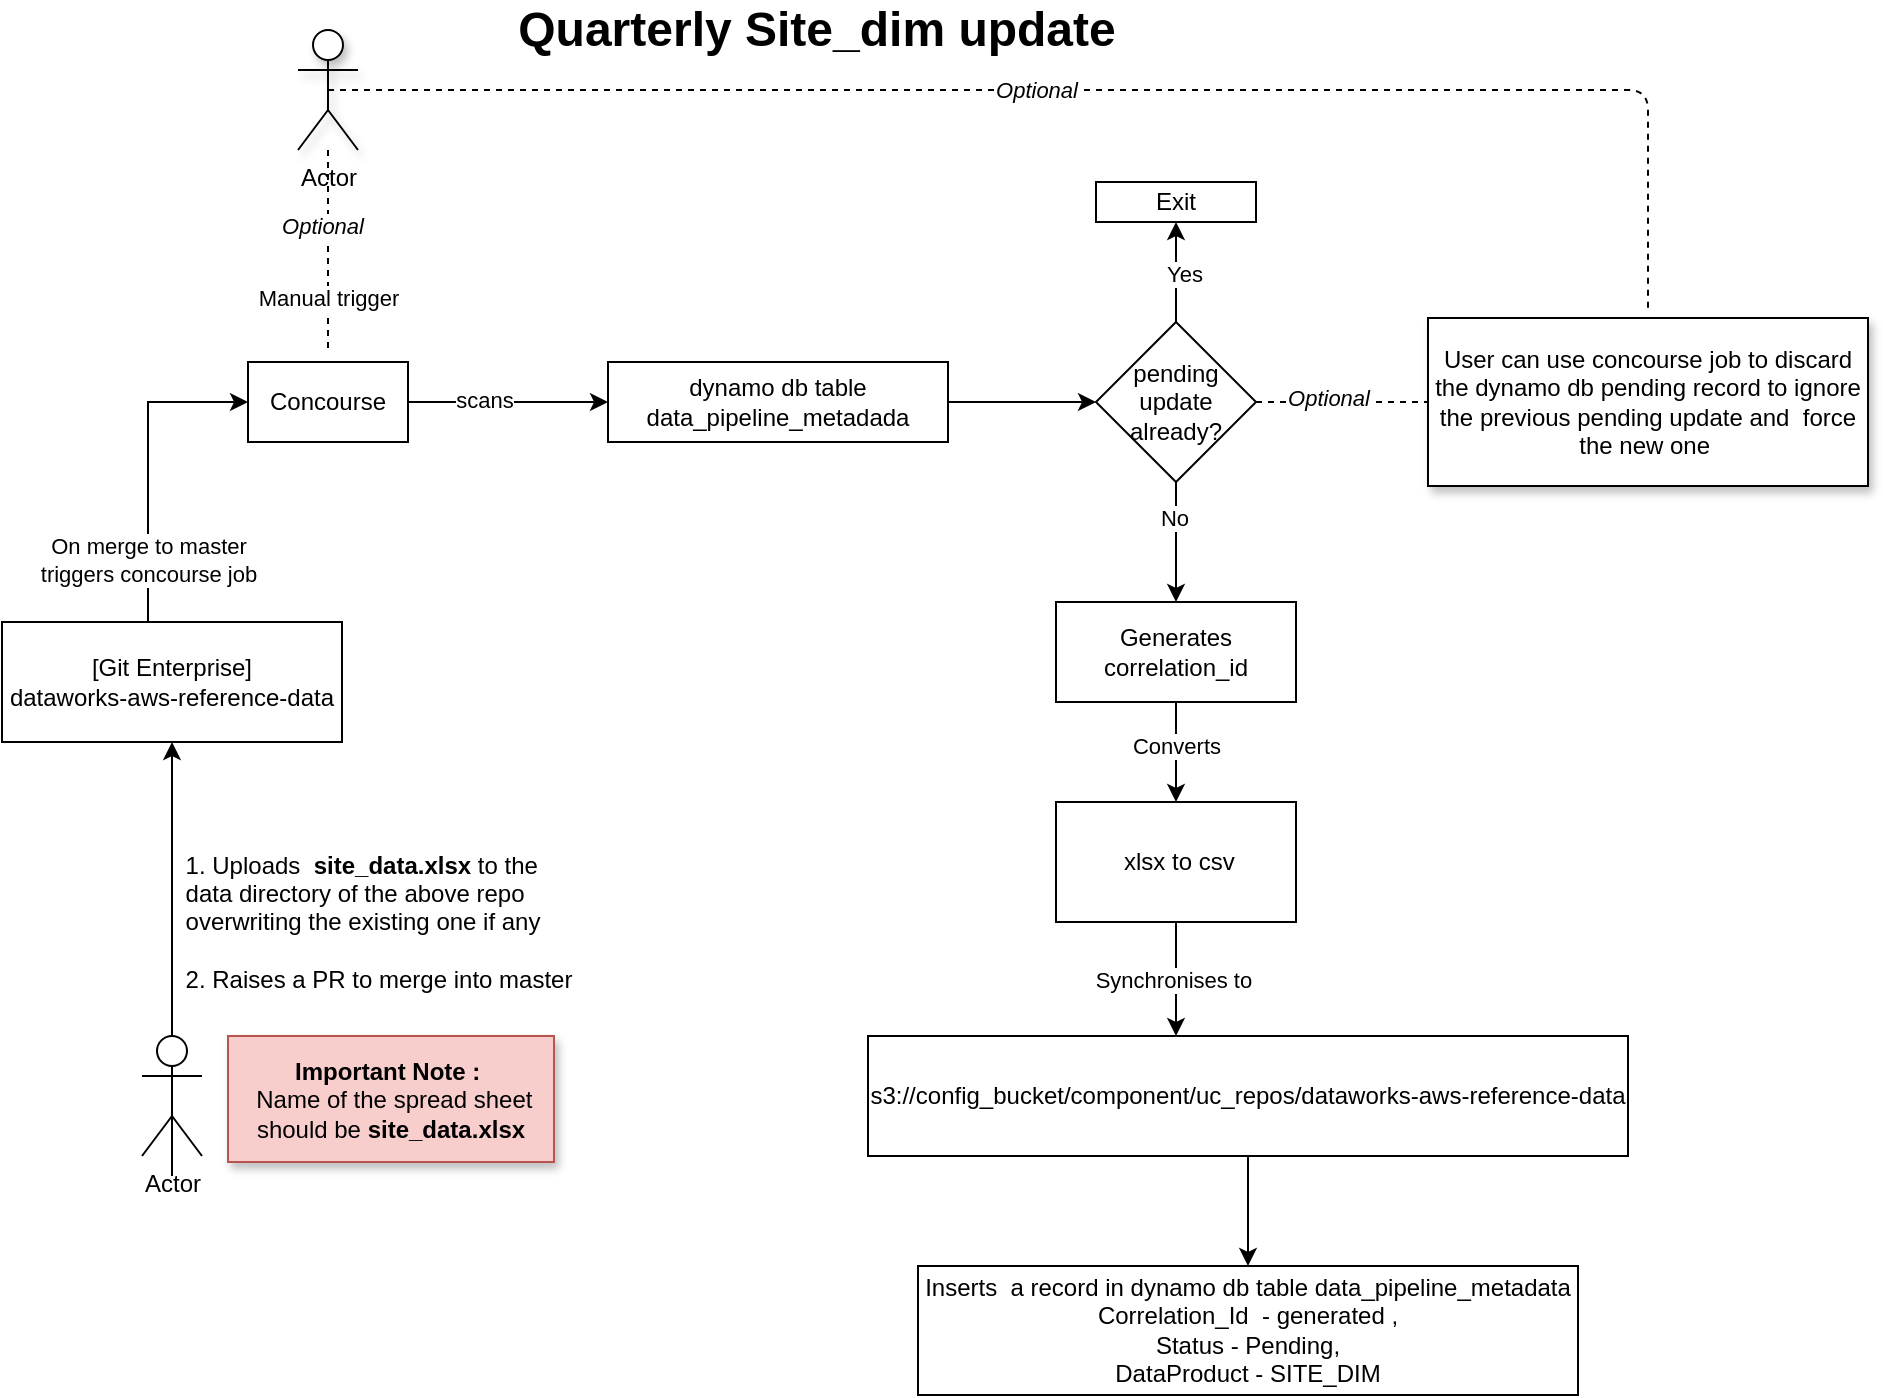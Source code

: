 <mxfile version="14.6.9" type="github"><diagram id="JY1vmuGkY0P2LUi2-qNI" name="Page-1"><mxGraphModel dx="1426" dy="794" grid="1" gridSize="10" guides="1" tooltips="1" connect="1" arrows="1" fold="1" page="1" pageScale="1" pageWidth="827" pageHeight="1169" math="0" shadow="0"><root><mxCell id="0"/><mxCell id="1" parent="0"/><mxCell id="w1QsJmdibLaZv8pq3Ymb-13" style="edgeStyle=orthogonalEdgeStyle;rounded=0;orthogonalLoop=1;jettySize=auto;html=1;entryX=0;entryY=0.5;entryDx=0;entryDy=0;" parent="1" source="w1QsJmdibLaZv8pq3Ymb-1" target="w1QsJmdibLaZv8pq3Ymb-26" edge="1"><mxGeometry relative="1" as="geometry"><Array as="points"><mxPoint x="80" y="206"/></Array></mxGeometry></mxCell><mxCell id="w1QsJmdibLaZv8pq3Ymb-24" value="On merge to master&lt;br&gt;triggers concourse job" style="edgeLabel;html=1;align=center;verticalAlign=middle;resizable=0;points=[];" parent="w1QsJmdibLaZv8pq3Ymb-13" vertex="1" connectable="0"><mxGeometry x="-0.606" relative="1" as="geometry"><mxPoint as="offset"/></mxGeometry></mxCell><mxCell id="w1QsJmdibLaZv8pq3Ymb-1" value="[Git Enterprise]&lt;br&gt;dataworks-aws-reference-data" style="rounded=0;whiteSpace=wrap;html=1;" parent="1" vertex="1"><mxGeometry x="7" y="316" width="170" height="60" as="geometry"/></mxCell><mxCell id="w1QsJmdibLaZv8pq3Ymb-5" style="edgeStyle=orthogonalEdgeStyle;rounded=0;orthogonalLoop=1;jettySize=auto;html=1;entryX=0.5;entryY=1;entryDx=0;entryDy=0;" parent="1" source="w1QsJmdibLaZv8pq3Ymb-3" target="w1QsJmdibLaZv8pq3Ymb-1" edge="1"><mxGeometry relative="1" as="geometry"><Array as="points"><mxPoint x="92" y="593"/><mxPoint x="92" y="383"/></Array></mxGeometry></mxCell><mxCell id="w1QsJmdibLaZv8pq3Ymb-3" value="Actor" style="shape=umlActor;verticalLabelPosition=bottom;verticalAlign=top;html=1;outlineConnect=0;" parent="1" vertex="1"><mxGeometry x="77" y="523" width="30" height="60" as="geometry"/></mxCell><mxCell id="w1QsJmdibLaZv8pq3Ymb-7" value="&lt;div style=&quot;text-align: justify&quot;&gt;1. Uploads &amp;nbsp;&lt;b&gt;site_data.xlsx&lt;/b&gt; to the&lt;/div&gt;&lt;div style=&quot;text-align: justify&quot;&gt;data directory of the above repo&lt;/div&gt;&lt;div style=&quot;text-align: justify&quot;&gt;overwriting the existing one if any&amp;nbsp;&lt;/div&gt;&lt;div style=&quot;text-align: justify&quot;&gt;&lt;br&gt;&lt;/div&gt;&lt;div style=&quot;text-align: justify&quot;&gt;2. Raises a PR to merge into master&lt;/div&gt;" style="text;html=1;align=center;verticalAlign=middle;resizable=0;points=[];autosize=1;strokeColor=none;" parent="1" vertex="1"><mxGeometry x="90" y="426" width="210" height="80" as="geometry"/></mxCell><mxCell id="w1QsJmdibLaZv8pq3Ymb-46" value="" style="edgeStyle=orthogonalEdgeStyle;rounded=0;orthogonalLoop=1;jettySize=auto;html=1;exitX=0.5;exitY=1;exitDx=0;exitDy=0;" parent="1" source="w1QsJmdibLaZv8pq3Ymb-12" target="w1QsJmdibLaZv8pq3Ymb-45" edge="1"><mxGeometry relative="1" as="geometry"><mxPoint x="594" y="590" as="sourcePoint"/></mxGeometry></mxCell><mxCell id="w1QsJmdibLaZv8pq3Ymb-12" value="s3://config_bucket/component/uc_repos/dataworks-aws-reference-data" style="rounded=0;whiteSpace=wrap;html=1;" parent="1" vertex="1"><mxGeometry x="440" y="523" width="380" height="60" as="geometry"/></mxCell><mxCell id="w1QsJmdibLaZv8pq3Ymb-16" value="Exit" style="rounded=0;whiteSpace=wrap;html=1;" parent="1" vertex="1"><mxGeometry x="554" y="96" width="80" height="20" as="geometry"/></mxCell><mxCell id="w1QsJmdibLaZv8pq3Ymb-32" value="" style="edgeStyle=orthogonalEdgeStyle;rounded=0;orthogonalLoop=1;jettySize=auto;html=1;" parent="1" source="w1QsJmdibLaZv8pq3Ymb-18" target="w1QsJmdibLaZv8pq3Ymb-16" edge="1"><mxGeometry relative="1" as="geometry"/></mxCell><mxCell id="w1QsJmdibLaZv8pq3Ymb-34" value="Yes" style="edgeLabel;html=1;align=center;verticalAlign=middle;resizable=0;points=[];" parent="w1QsJmdibLaZv8pq3Ymb-32" vertex="1" connectable="0"><mxGeometry x="-0.04" y="-4" relative="1" as="geometry"><mxPoint as="offset"/></mxGeometry></mxCell><mxCell id="w1QsJmdibLaZv8pq3Ymb-33" value="" style="edgeStyle=orthogonalEdgeStyle;rounded=0;orthogonalLoop=1;jettySize=auto;html=1;entryX=0.5;entryY=0;entryDx=0;entryDy=0;" parent="1" source="w1QsJmdibLaZv8pq3Ymb-18" target="w1QsJmdibLaZv8pq3Ymb-36" edge="1"><mxGeometry relative="1" as="geometry"/></mxCell><mxCell id="w1QsJmdibLaZv8pq3Ymb-35" value="No" style="edgeLabel;html=1;align=center;verticalAlign=middle;resizable=0;points=[];" parent="w1QsJmdibLaZv8pq3Ymb-33" vertex="1" connectable="0"><mxGeometry x="-0.4" y="-1" relative="1" as="geometry"><mxPoint as="offset"/></mxGeometry></mxCell><mxCell id="w1QsJmdibLaZv8pq3Ymb-18" value="pending&lt;br&gt;update already?" style="rhombus;whiteSpace=wrap;html=1;" parent="1" vertex="1"><mxGeometry x="554" y="166" width="80" height="80" as="geometry"/></mxCell><mxCell id="w1QsJmdibLaZv8pq3Ymb-29" value="" style="edgeStyle=orthogonalEdgeStyle;rounded=0;orthogonalLoop=1;jettySize=auto;html=1;" parent="1" source="w1QsJmdibLaZv8pq3Ymb-26" target="w1QsJmdibLaZv8pq3Ymb-27" edge="1"><mxGeometry relative="1" as="geometry"/></mxCell><mxCell id="w1QsJmdibLaZv8pq3Ymb-30" value="scans" style="edgeLabel;html=1;align=center;verticalAlign=middle;resizable=0;points=[];" parent="w1QsJmdibLaZv8pq3Ymb-29" vertex="1" connectable="0"><mxGeometry x="-0.242" y="1" relative="1" as="geometry"><mxPoint as="offset"/></mxGeometry></mxCell><mxCell id="w1QsJmdibLaZv8pq3Ymb-26" value="Concourse" style="rounded=0;whiteSpace=wrap;html=1;" parent="1" vertex="1"><mxGeometry x="130" y="186" width="80" height="40" as="geometry"/></mxCell><mxCell id="w1QsJmdibLaZv8pq3Ymb-42" style="edgeStyle=orthogonalEdgeStyle;rounded=0;orthogonalLoop=1;jettySize=auto;html=1;entryX=0;entryY=0.5;entryDx=0;entryDy=0;" parent="1" source="w1QsJmdibLaZv8pq3Ymb-27" target="w1QsJmdibLaZv8pq3Ymb-18" edge="1"><mxGeometry relative="1" as="geometry"/></mxCell><mxCell id="w1QsJmdibLaZv8pq3Ymb-27" value="dynamo db&amp;nbsp;table &lt;br&gt;data_pipeline_metadada" style="rounded=0;whiteSpace=wrap;html=1;" parent="1" vertex="1"><mxGeometry x="310" y="186" width="170" height="40" as="geometry"/></mxCell><mxCell id="w1QsJmdibLaZv8pq3Ymb-39" value="" style="edgeStyle=orthogonalEdgeStyle;rounded=0;orthogonalLoop=1;jettySize=auto;html=1;" parent="1" source="w1QsJmdibLaZv8pq3Ymb-36" target="w1QsJmdibLaZv8pq3Ymb-38" edge="1"><mxGeometry relative="1" as="geometry"/></mxCell><mxCell id="w1QsJmdibLaZv8pq3Ymb-41" value="Converts" style="edgeLabel;html=1;align=center;verticalAlign=middle;resizable=0;points=[];" parent="w1QsJmdibLaZv8pq3Ymb-39" vertex="1" connectable="0"><mxGeometry x="-0.12" relative="1" as="geometry"><mxPoint as="offset"/></mxGeometry></mxCell><mxCell id="w1QsJmdibLaZv8pq3Ymb-36" value="Generates correlation_id" style="rounded=0;whiteSpace=wrap;html=1;" parent="1" vertex="1"><mxGeometry x="534" y="306" width="120" height="50" as="geometry"/></mxCell><mxCell id="w1QsJmdibLaZv8pq3Ymb-40" value="Synchronises to&amp;nbsp;" style="edgeStyle=orthogonalEdgeStyle;rounded=0;orthogonalLoop=1;jettySize=auto;html=1;" parent="1" source="w1QsJmdibLaZv8pq3Ymb-38" target="w1QsJmdibLaZv8pq3Ymb-12" edge="1"><mxGeometry relative="1" as="geometry"><Array as="points"><mxPoint x="594" y="506"/><mxPoint x="594" y="506"/></Array></mxGeometry></mxCell><mxCell id="w1QsJmdibLaZv8pq3Ymb-38" value="&amp;nbsp;xlsx to csv" style="rounded=0;whiteSpace=wrap;html=1;" parent="1" vertex="1"><mxGeometry x="534" y="406" width="120" height="60" as="geometry"/></mxCell><mxCell id="w1QsJmdibLaZv8pq3Ymb-44" value="&lt;b&gt;Important Note :&amp;nbsp;&lt;/b&gt;&lt;br&gt;&amp;nbsp;Name of the spread sheet should be &lt;b&gt;site_data.xlsx&lt;br&gt;&lt;/b&gt;" style="text;html=1;strokeColor=#b85450;fillColor=#f8cecc;align=center;verticalAlign=middle;whiteSpace=wrap;rounded=0;shadow=1;" parent="1" vertex="1"><mxGeometry x="120" y="523" width="163" height="63" as="geometry"/></mxCell><mxCell id="w1QsJmdibLaZv8pq3Ymb-45" value="Inserts &amp;nbsp;a record in dynamo db table data_pipeline_metadata&lt;br&gt;Correlation_Id &amp;nbsp;- generated ,&lt;br&gt;Status - Pending,&lt;br&gt;DataProduct - SITE_DIM&lt;br&gt;" style="rounded=0;whiteSpace=wrap;html=1;" parent="1" vertex="1"><mxGeometry x="465" y="638" width="330" height="64.5" as="geometry"/></mxCell><mxCell id="w1QsJmdibLaZv8pq3Ymb-48" value="" style="endArrow=none;dashed=1;html=1;exitX=1;exitY=0.5;exitDx=0;exitDy=0;entryX=0;entryY=0.5;entryDx=0;entryDy=0;" parent="1" source="w1QsJmdibLaZv8pq3Ymb-18" target="w1QsJmdibLaZv8pq3Ymb-52" edge="1"><mxGeometry width="50" height="50" relative="1" as="geometry"><mxPoint x="390" y="390" as="sourcePoint"/><mxPoint x="690" y="206" as="targetPoint"/></mxGeometry></mxCell><mxCell id="w1QsJmdibLaZv8pq3Ymb-64" value="&lt;i&gt;Optional&lt;/i&gt;" style="edgeLabel;html=1;align=center;verticalAlign=middle;resizable=0;points=[];" parent="w1QsJmdibLaZv8pq3Ymb-48" vertex="1" connectable="0"><mxGeometry x="-0.179" y="2" relative="1" as="geometry"><mxPoint as="offset"/></mxGeometry></mxCell><mxCell id="w1QsJmdibLaZv8pq3Ymb-52" value="&lt;div&gt;User can use concourse job to discard the dynamo db pending record to ignore the previous pending update and &amp;nbsp;force the new one&amp;nbsp;&lt;/div&gt;" style="rounded=0;whiteSpace=wrap;html=1;shadow=1;align=center;" parent="1" vertex="1"><mxGeometry x="720" y="164" width="220" height="84" as="geometry"/></mxCell><mxCell id="w1QsJmdibLaZv8pq3Ymb-55" value="Actor" style="shape=umlActor;verticalLabelPosition=bottom;verticalAlign=top;html=1;outlineConnect=0;shadow=1;" parent="1" vertex="1"><mxGeometry x="155" y="20" width="30" height="60" as="geometry"/></mxCell><mxCell id="w1QsJmdibLaZv8pq3Ymb-58" value="" style="endArrow=none;dashed=1;html=1;" parent="1" source="w1QsJmdibLaZv8pq3Ymb-55" edge="1"><mxGeometry width="50" height="50" relative="1" as="geometry"><mxPoint x="390" y="380" as="sourcePoint"/><mxPoint x="170" y="180" as="targetPoint"/><Array as="points"/></mxGeometry></mxCell><mxCell id="w1QsJmdibLaZv8pq3Ymb-61" value="Manual trigger" style="edgeLabel;html=1;align=center;verticalAlign=middle;resizable=0;points=[];" parent="w1QsJmdibLaZv8pq3Ymb-58" vertex="1" connectable="0"><mxGeometry x="0.48" relative="1" as="geometry"><mxPoint as="offset"/></mxGeometry></mxCell><mxCell id="w1QsJmdibLaZv8pq3Ymb-63" value="&lt;i&gt;Optional&lt;/i&gt;" style="edgeLabel;html=1;align=center;verticalAlign=middle;resizable=0;points=[];" parent="w1QsJmdibLaZv8pq3Ymb-58" vertex="1" connectable="0"><mxGeometry x="-0.24" y="-3" relative="1" as="geometry"><mxPoint as="offset"/></mxGeometry></mxCell><mxCell id="w1QsJmdibLaZv8pq3Ymb-65" value="" style="endArrow=none;dashed=1;html=1;exitX=0.5;exitY=0.5;exitDx=0;exitDy=0;exitPerimeter=0;" parent="1" source="w1QsJmdibLaZv8pq3Ymb-55" edge="1"><mxGeometry width="50" height="50" relative="1" as="geometry"><mxPoint x="390" y="390" as="sourcePoint"/><mxPoint x="830" y="160" as="targetPoint"/><Array as="points"><mxPoint x="170" y="50"/><mxPoint x="500" y="50"/><mxPoint x="700" y="50"/><mxPoint x="830" y="50"/></Array></mxGeometry></mxCell><mxCell id="w1QsJmdibLaZv8pq3Ymb-66" value="&lt;i&gt;Optional&lt;/i&gt;" style="edgeLabel;html=1;align=center;verticalAlign=middle;resizable=0;points=[];" parent="w1QsJmdibLaZv8pq3Ymb-65" vertex="1" connectable="0"><mxGeometry x="-0.081" relative="1" as="geometry"><mxPoint as="offset"/></mxGeometry></mxCell><mxCell id="o_wOuSK97Rr3LGOG2Myr-1" value="&lt;b&gt;&lt;font style=&quot;font-size: 24px&quot;&gt;Quarterly Site_dim update&lt;/font&gt;&lt;/b&gt;" style="text;html=1;align=center;verticalAlign=middle;resizable=0;points=[];autosize=1;strokeColor=none;" parent="1" vertex="1"><mxGeometry x="259" y="10" width="310" height="20" as="geometry"/></mxCell></root></mxGraphModel></diagram></mxfile>